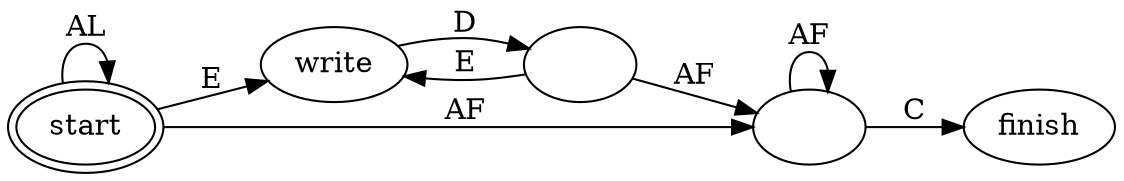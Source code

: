 digraph opgrouptransitions
{
	rankdir=LR
	"start" [label="start",peripheries=2]
	"b" [label="write"]
	"c" [label=""]
	"d" [label=""]
	"closed" [label="finish"]
	"d" -> "closed" [label="C"]
	"start" -> "start" [label="AL"]
	"start" -> "d" [label="AF"]
	"start" -> "b" [label="E"]
	"b" -> "c" [label="D"]
	"c" -> "b" [label="E"]
	"c" -> "d" [label="AF"]
	"d" -> "d" [label="AF"]
}
